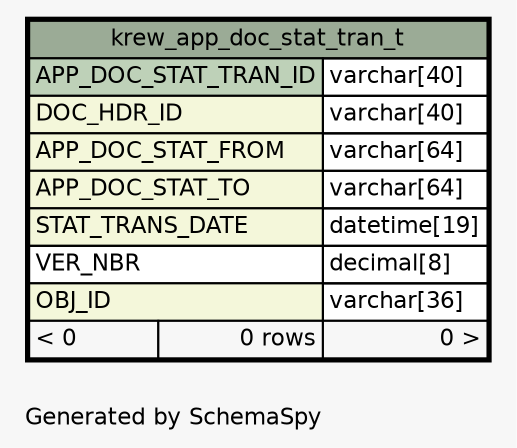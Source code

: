 // dot 2.28.0 on Mac OS X 10.7.2
// SchemaSpy rev 590
digraph "oneDegreeRelationshipsDiagram" {
  graph [
    rankdir="RL"
    bgcolor="#f7f7f7"
    label="\nGenerated by SchemaSpy"
    labeljust="l"
    nodesep="0.18"
    ranksep="0.46"
    fontname="Helvetica"
    fontsize="11"
  ];
  node [
    fontname="Helvetica"
    fontsize="11"
    shape="plaintext"
  ];
  edge [
    arrowsize="0.8"
  ];
  "krew_app_doc_stat_tran_t" [
    label=<
    <TABLE BORDER="2" CELLBORDER="1" CELLSPACING="0" BGCOLOR="#ffffff">
      <TR><TD COLSPAN="3" BGCOLOR="#9bab96" ALIGN="CENTER">krew_app_doc_stat_tran_t</TD></TR>
      <TR><TD PORT="APP_DOC_STAT_TRAN_ID" COLSPAN="2" BGCOLOR="#bed1b8" ALIGN="LEFT">APP_DOC_STAT_TRAN_ID</TD><TD PORT="APP_DOC_STAT_TRAN_ID.type" ALIGN="LEFT">varchar[40]</TD></TR>
      <TR><TD PORT="DOC_HDR_ID" COLSPAN="2" BGCOLOR="#f4f7da" ALIGN="LEFT">DOC_HDR_ID</TD><TD PORT="DOC_HDR_ID.type" ALIGN="LEFT">varchar[40]</TD></TR>
      <TR><TD PORT="APP_DOC_STAT_FROM" COLSPAN="2" BGCOLOR="#f4f7da" ALIGN="LEFT">APP_DOC_STAT_FROM</TD><TD PORT="APP_DOC_STAT_FROM.type" ALIGN="LEFT">varchar[64]</TD></TR>
      <TR><TD PORT="APP_DOC_STAT_TO" COLSPAN="2" BGCOLOR="#f4f7da" ALIGN="LEFT">APP_DOC_STAT_TO</TD><TD PORT="APP_DOC_STAT_TO.type" ALIGN="LEFT">varchar[64]</TD></TR>
      <TR><TD PORT="STAT_TRANS_DATE" COLSPAN="2" BGCOLOR="#f4f7da" ALIGN="LEFT">STAT_TRANS_DATE</TD><TD PORT="STAT_TRANS_DATE.type" ALIGN="LEFT">datetime[19]</TD></TR>
      <TR><TD PORT="VER_NBR" COLSPAN="2" ALIGN="LEFT">VER_NBR</TD><TD PORT="VER_NBR.type" ALIGN="LEFT">decimal[8]</TD></TR>
      <TR><TD PORT="OBJ_ID" COLSPAN="2" BGCOLOR="#f4f7da" ALIGN="LEFT">OBJ_ID</TD><TD PORT="OBJ_ID.type" ALIGN="LEFT">varchar[36]</TD></TR>
      <TR><TD ALIGN="LEFT" BGCOLOR="#f7f7f7">&lt; 0</TD><TD ALIGN="RIGHT" BGCOLOR="#f7f7f7">0 rows</TD><TD ALIGN="RIGHT" BGCOLOR="#f7f7f7">0 &gt;</TD></TR>
    </TABLE>>
    URL="krew_app_doc_stat_tran_t.html"
    tooltip="krew_app_doc_stat_tran_t"
  ];
}
